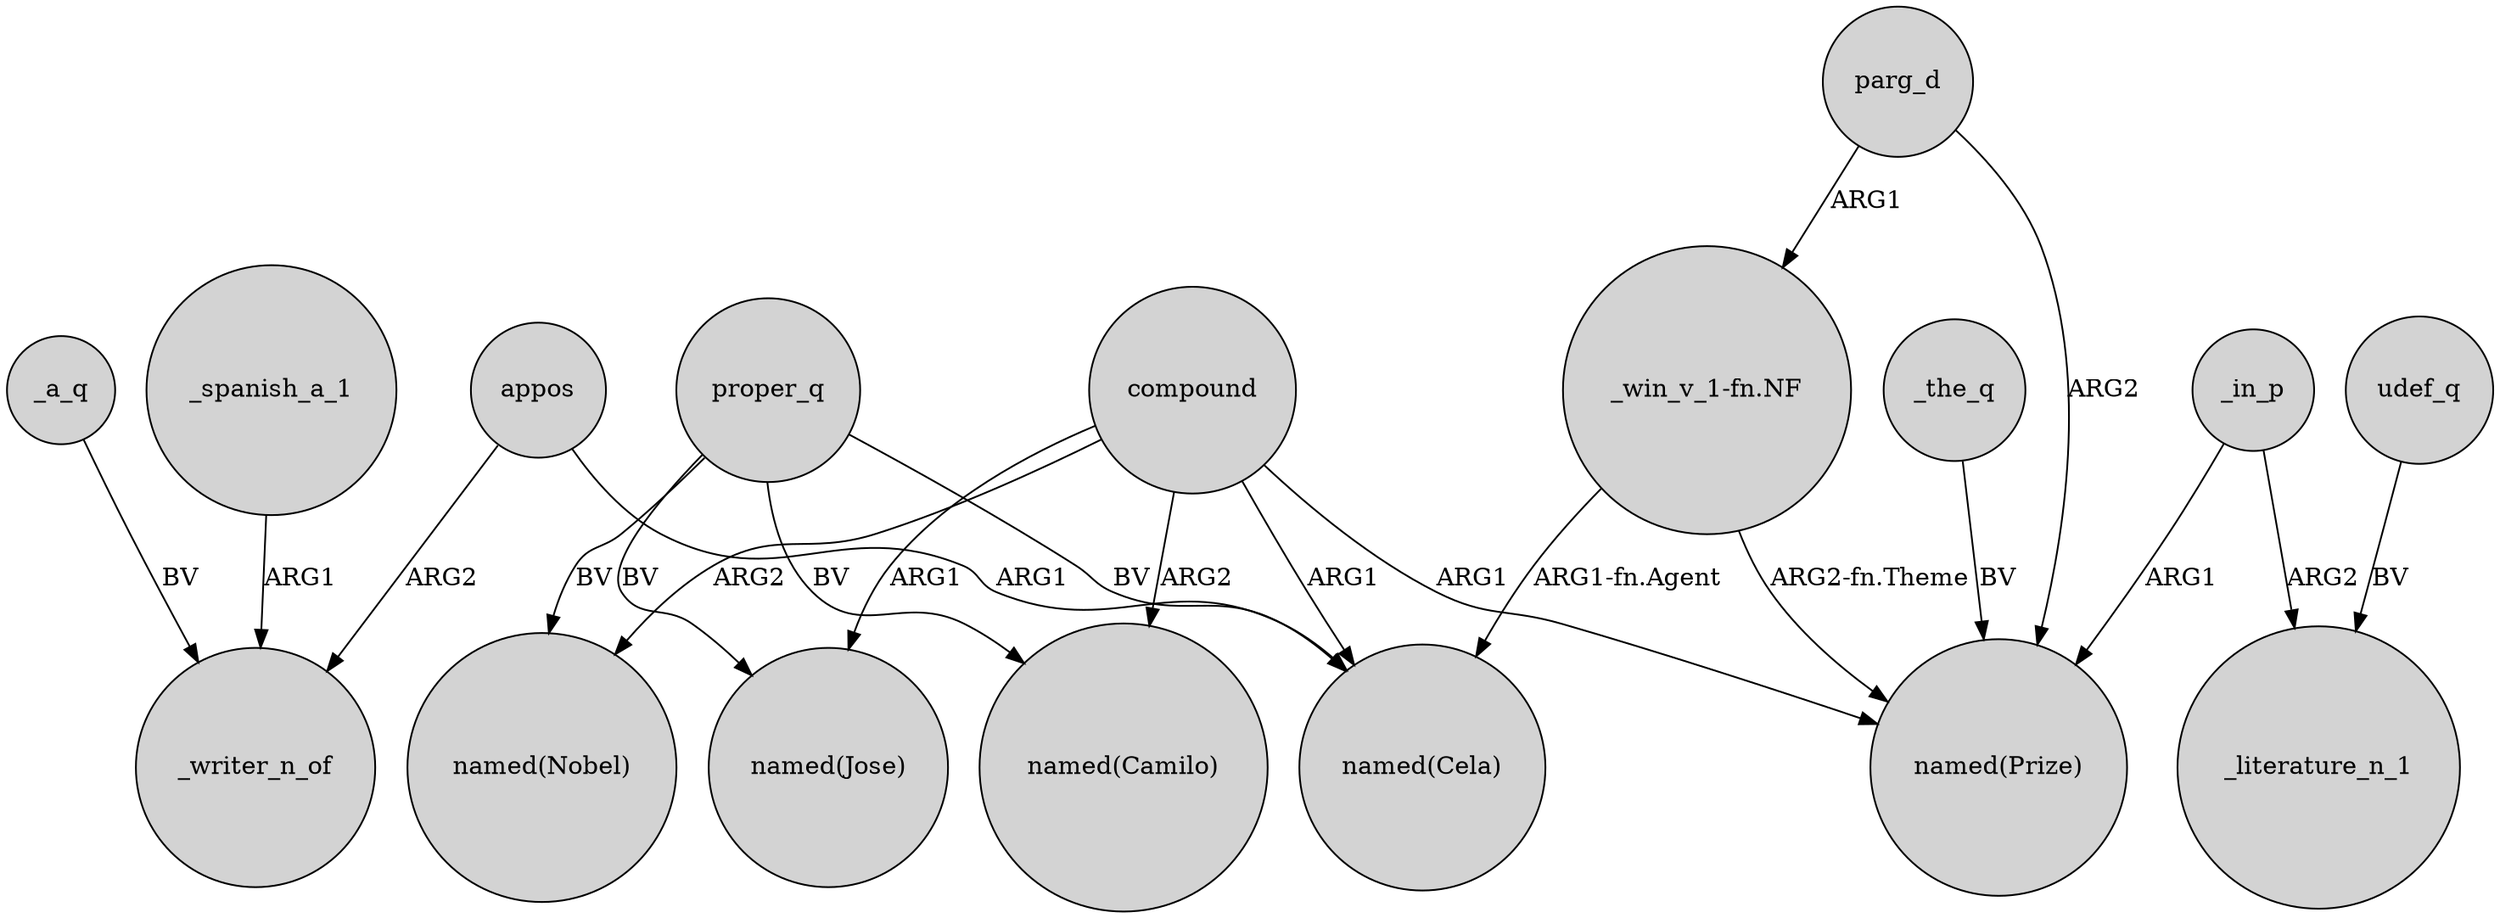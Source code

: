 digraph {
	node [shape=circle style=filled]
	appos -> _writer_n_of [label=ARG2]
	_a_q -> _writer_n_of [label=BV]
	compound -> "named(Cela)" [label=ARG1]
	proper_q -> "named(Jose)" [label=BV]
	appos -> "named(Cela)" [label=ARG1]
	_in_p -> "named(Prize)" [label=ARG1]
	proper_q -> "named(Nobel)" [label=BV]
	compound -> "named(Jose)" [label=ARG1]
	"_win_v_1-fn.NF" -> "named(Prize)" [label="ARG2-fn.Theme"]
	"_win_v_1-fn.NF" -> "named(Cela)" [label="ARG1-fn.Agent"]
	parg_d -> "named(Prize)" [label=ARG2]
	parg_d -> "_win_v_1-fn.NF" [label=ARG1]
	compound -> "named(Prize)" [label=ARG1]
	compound -> "named(Camilo)" [label=ARG2]
	proper_q -> "named(Cela)" [label=BV]
	_in_p -> _literature_n_1 [label=ARG2]
	udef_q -> _literature_n_1 [label=BV]
	_spanish_a_1 -> _writer_n_of [label=ARG1]
	compound -> "named(Nobel)" [label=ARG2]
	_the_q -> "named(Prize)" [label=BV]
	proper_q -> "named(Camilo)" [label=BV]
}
